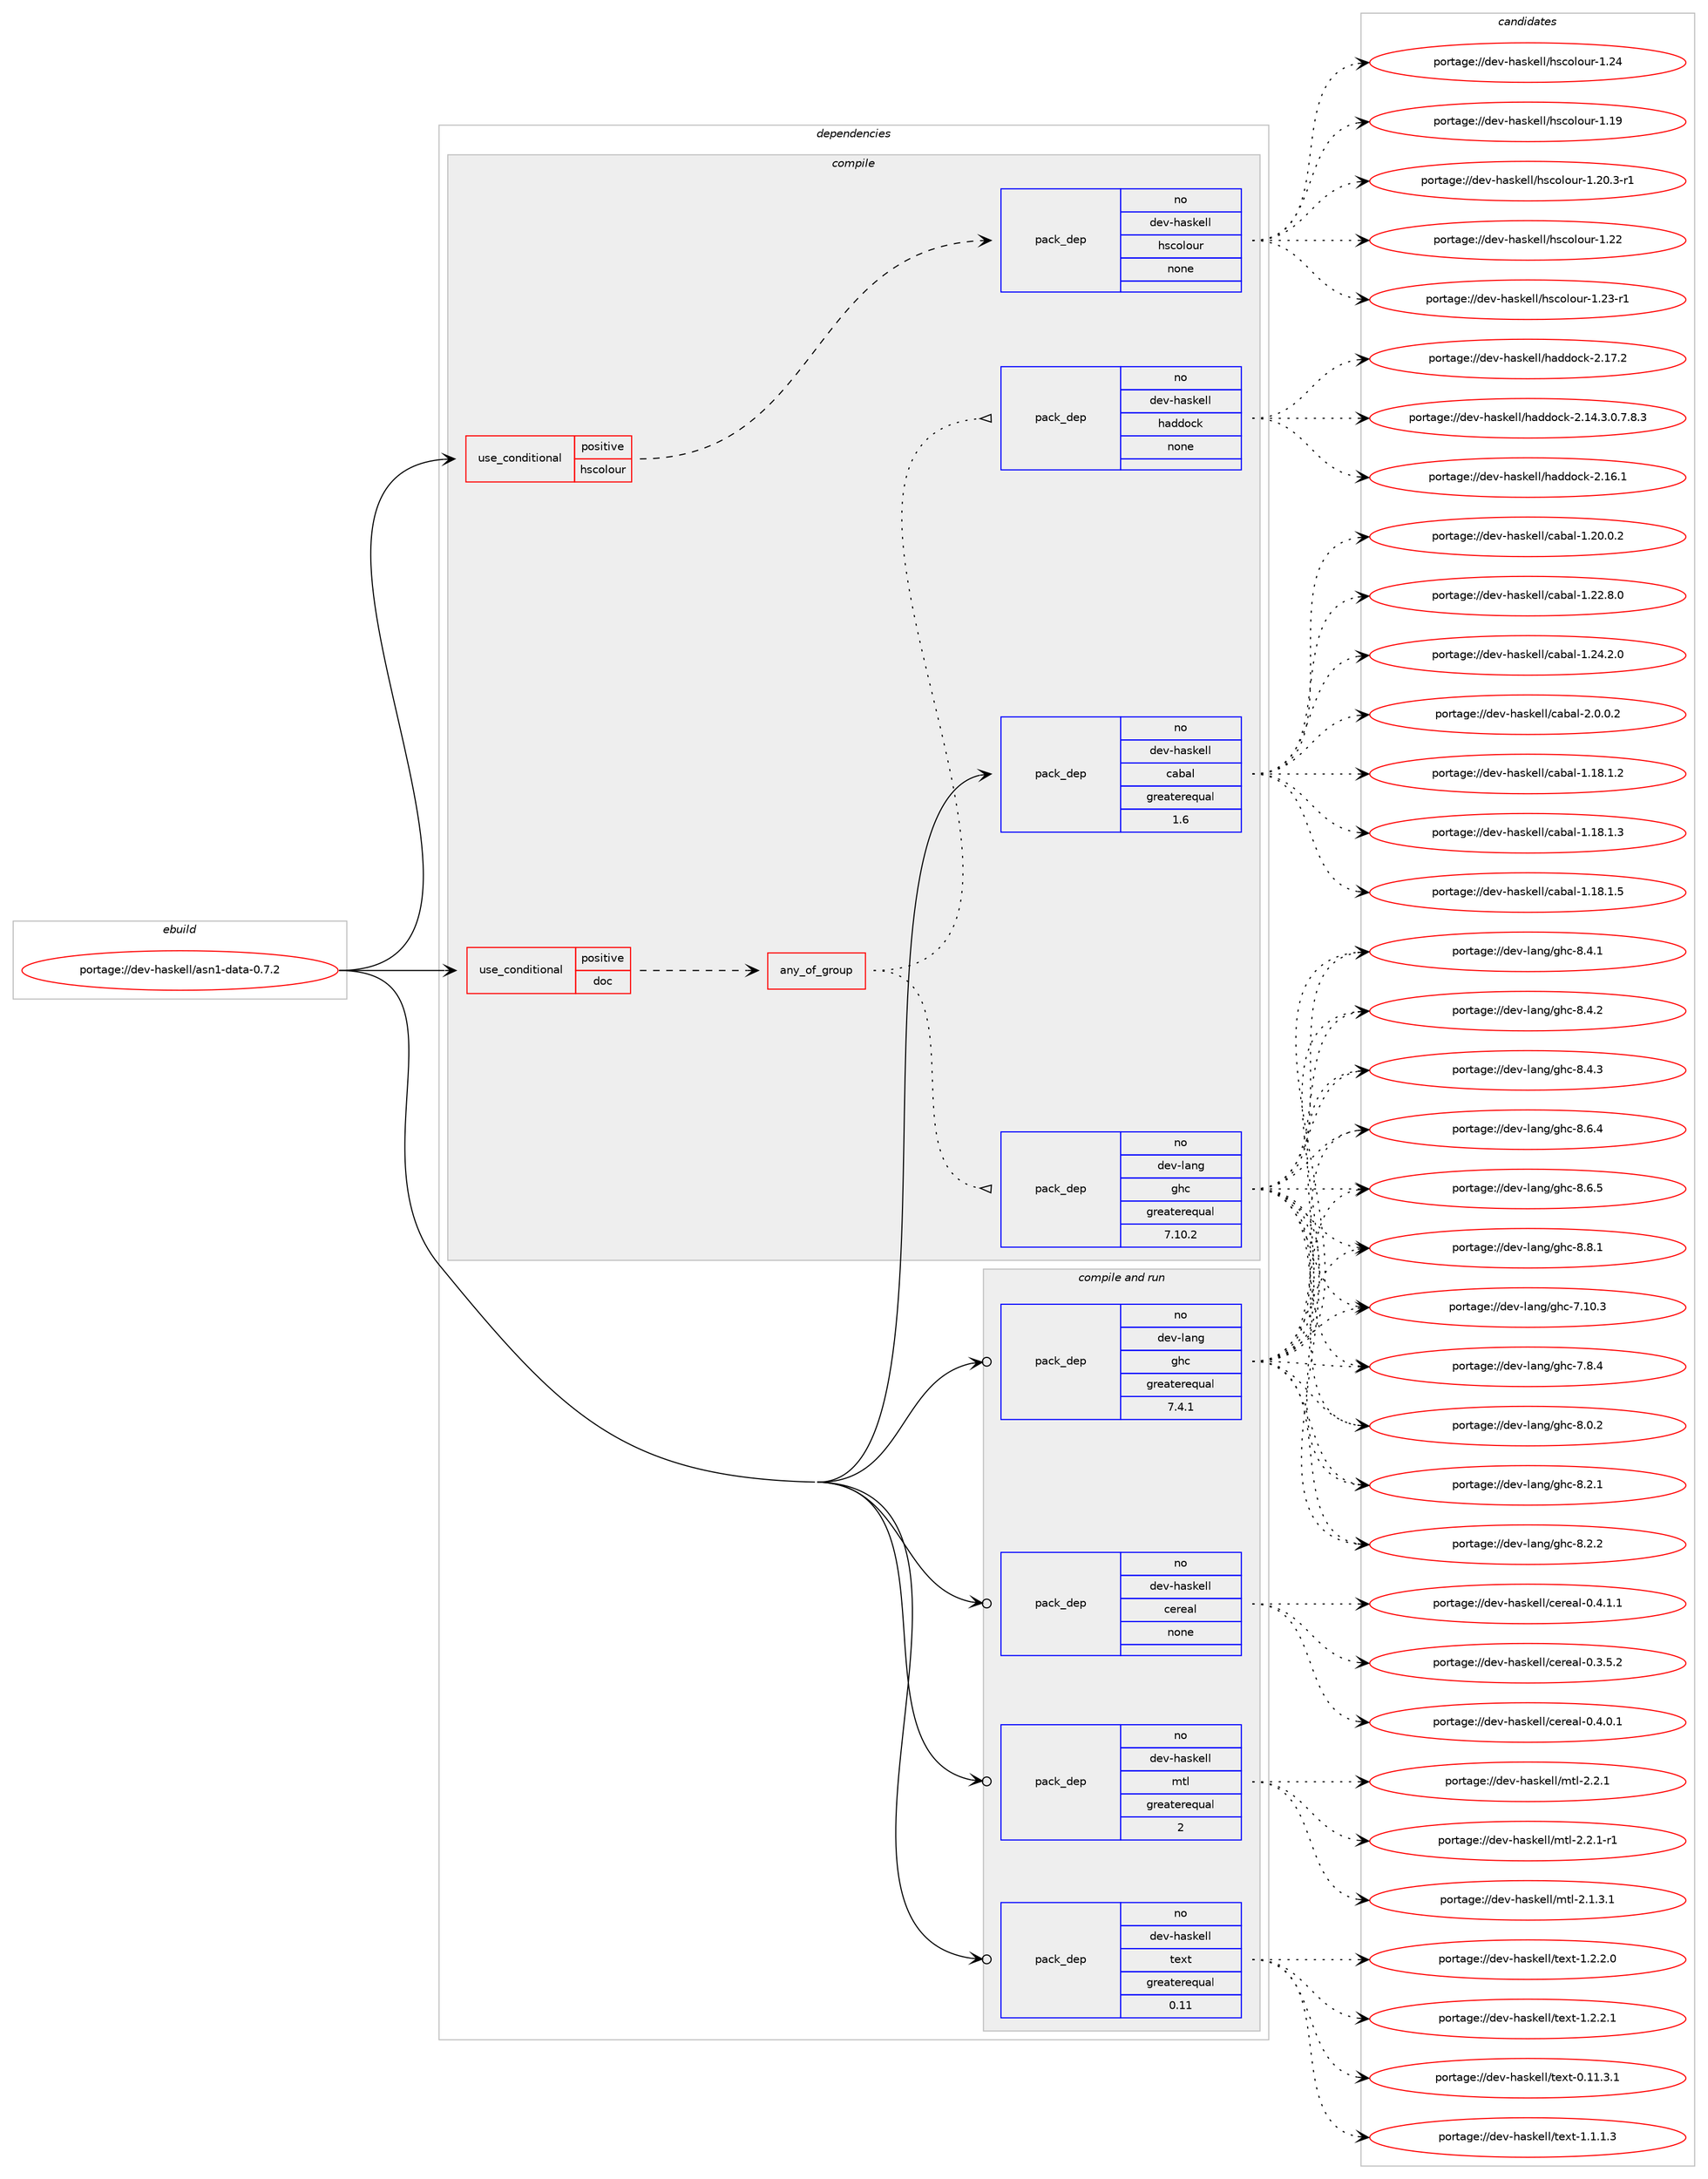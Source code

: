digraph prolog {

# *************
# Graph options
# *************

newrank=true;
concentrate=true;
compound=true;
graph [rankdir=LR,fontname=Helvetica,fontsize=10,ranksep=1.5];#, ranksep=2.5, nodesep=0.2];
edge  [arrowhead=vee];
node  [fontname=Helvetica,fontsize=10];

# **********
# The ebuild
# **********

subgraph cluster_leftcol {
color=gray;
rank=same;
label=<<i>ebuild</i>>;
id [label="portage://dev-haskell/asn1-data-0.7.2", color=red, width=4, href="../dev-haskell/asn1-data-0.7.2.svg"];
}

# ****************
# The dependencies
# ****************

subgraph cluster_midcol {
color=gray;
label=<<i>dependencies</i>>;
subgraph cluster_compile {
fillcolor="#eeeeee";
style=filled;
label=<<i>compile</i>>;
subgraph cond14155 {
dependency61576 [label=<<TABLE BORDER="0" CELLBORDER="1" CELLSPACING="0" CELLPADDING="4"><TR><TD ROWSPAN="3" CELLPADDING="10">use_conditional</TD></TR><TR><TD>positive</TD></TR><TR><TD>doc</TD></TR></TABLE>>, shape=none, color=red];
subgraph any1312 {
dependency61577 [label=<<TABLE BORDER="0" CELLBORDER="1" CELLSPACING="0" CELLPADDING="4"><TR><TD CELLPADDING="10">any_of_group</TD></TR></TABLE>>, shape=none, color=red];subgraph pack46052 {
dependency61578 [label=<<TABLE BORDER="0" CELLBORDER="1" CELLSPACING="0" CELLPADDING="4" WIDTH="220"><TR><TD ROWSPAN="6" CELLPADDING="30">pack_dep</TD></TR><TR><TD WIDTH="110">no</TD></TR><TR><TD>dev-haskell</TD></TR><TR><TD>haddock</TD></TR><TR><TD>none</TD></TR><TR><TD></TD></TR></TABLE>>, shape=none, color=blue];
}
dependency61577:e -> dependency61578:w [weight=20,style="dotted",arrowhead="oinv"];
subgraph pack46053 {
dependency61579 [label=<<TABLE BORDER="0" CELLBORDER="1" CELLSPACING="0" CELLPADDING="4" WIDTH="220"><TR><TD ROWSPAN="6" CELLPADDING="30">pack_dep</TD></TR><TR><TD WIDTH="110">no</TD></TR><TR><TD>dev-lang</TD></TR><TR><TD>ghc</TD></TR><TR><TD>greaterequal</TD></TR><TR><TD>7.10.2</TD></TR></TABLE>>, shape=none, color=blue];
}
dependency61577:e -> dependency61579:w [weight=20,style="dotted",arrowhead="oinv"];
}
dependency61576:e -> dependency61577:w [weight=20,style="dashed",arrowhead="vee"];
}
id:e -> dependency61576:w [weight=20,style="solid",arrowhead="vee"];
subgraph cond14156 {
dependency61580 [label=<<TABLE BORDER="0" CELLBORDER="1" CELLSPACING="0" CELLPADDING="4"><TR><TD ROWSPAN="3" CELLPADDING="10">use_conditional</TD></TR><TR><TD>positive</TD></TR><TR><TD>hscolour</TD></TR></TABLE>>, shape=none, color=red];
subgraph pack46054 {
dependency61581 [label=<<TABLE BORDER="0" CELLBORDER="1" CELLSPACING="0" CELLPADDING="4" WIDTH="220"><TR><TD ROWSPAN="6" CELLPADDING="30">pack_dep</TD></TR><TR><TD WIDTH="110">no</TD></TR><TR><TD>dev-haskell</TD></TR><TR><TD>hscolour</TD></TR><TR><TD>none</TD></TR><TR><TD></TD></TR></TABLE>>, shape=none, color=blue];
}
dependency61580:e -> dependency61581:w [weight=20,style="dashed",arrowhead="vee"];
}
id:e -> dependency61580:w [weight=20,style="solid",arrowhead="vee"];
subgraph pack46055 {
dependency61582 [label=<<TABLE BORDER="0" CELLBORDER="1" CELLSPACING="0" CELLPADDING="4" WIDTH="220"><TR><TD ROWSPAN="6" CELLPADDING="30">pack_dep</TD></TR><TR><TD WIDTH="110">no</TD></TR><TR><TD>dev-haskell</TD></TR><TR><TD>cabal</TD></TR><TR><TD>greaterequal</TD></TR><TR><TD>1.6</TD></TR></TABLE>>, shape=none, color=blue];
}
id:e -> dependency61582:w [weight=20,style="solid",arrowhead="vee"];
}
subgraph cluster_compileandrun {
fillcolor="#eeeeee";
style=filled;
label=<<i>compile and run</i>>;
subgraph pack46056 {
dependency61583 [label=<<TABLE BORDER="0" CELLBORDER="1" CELLSPACING="0" CELLPADDING="4" WIDTH="220"><TR><TD ROWSPAN="6" CELLPADDING="30">pack_dep</TD></TR><TR><TD WIDTH="110">no</TD></TR><TR><TD>dev-haskell</TD></TR><TR><TD>cereal</TD></TR><TR><TD>none</TD></TR><TR><TD></TD></TR></TABLE>>, shape=none, color=blue];
}
id:e -> dependency61583:w [weight=20,style="solid",arrowhead="odotvee"];
subgraph pack46057 {
dependency61584 [label=<<TABLE BORDER="0" CELLBORDER="1" CELLSPACING="0" CELLPADDING="4" WIDTH="220"><TR><TD ROWSPAN="6" CELLPADDING="30">pack_dep</TD></TR><TR><TD WIDTH="110">no</TD></TR><TR><TD>dev-haskell</TD></TR><TR><TD>mtl</TD></TR><TR><TD>greaterequal</TD></TR><TR><TD>2</TD></TR></TABLE>>, shape=none, color=blue];
}
id:e -> dependency61584:w [weight=20,style="solid",arrowhead="odotvee"];
subgraph pack46058 {
dependency61585 [label=<<TABLE BORDER="0" CELLBORDER="1" CELLSPACING="0" CELLPADDING="4" WIDTH="220"><TR><TD ROWSPAN="6" CELLPADDING="30">pack_dep</TD></TR><TR><TD WIDTH="110">no</TD></TR><TR><TD>dev-haskell</TD></TR><TR><TD>text</TD></TR><TR><TD>greaterequal</TD></TR><TR><TD>0.11</TD></TR></TABLE>>, shape=none, color=blue];
}
id:e -> dependency61585:w [weight=20,style="solid",arrowhead="odotvee"];
subgraph pack46059 {
dependency61586 [label=<<TABLE BORDER="0" CELLBORDER="1" CELLSPACING="0" CELLPADDING="4" WIDTH="220"><TR><TD ROWSPAN="6" CELLPADDING="30">pack_dep</TD></TR><TR><TD WIDTH="110">no</TD></TR><TR><TD>dev-lang</TD></TR><TR><TD>ghc</TD></TR><TR><TD>greaterequal</TD></TR><TR><TD>7.4.1</TD></TR></TABLE>>, shape=none, color=blue];
}
id:e -> dependency61586:w [weight=20,style="solid",arrowhead="odotvee"];
}
subgraph cluster_run {
fillcolor="#eeeeee";
style=filled;
label=<<i>run</i>>;
}
}

# **************
# The candidates
# **************

subgraph cluster_choices {
rank=same;
color=gray;
label=<<i>candidates</i>>;

subgraph choice46052 {
color=black;
nodesep=1;
choiceportage1001011184510497115107101108108471049710010011199107455046495246514648465546564651 [label="portage://dev-haskell/haddock-2.14.3.0.7.8.3", color=red, width=4,href="../dev-haskell/haddock-2.14.3.0.7.8.3.svg"];
choiceportage100101118451049711510710110810847104971001001119910745504649544649 [label="portage://dev-haskell/haddock-2.16.1", color=red, width=4,href="../dev-haskell/haddock-2.16.1.svg"];
choiceportage100101118451049711510710110810847104971001001119910745504649554650 [label="portage://dev-haskell/haddock-2.17.2", color=red, width=4,href="../dev-haskell/haddock-2.17.2.svg"];
dependency61578:e -> choiceportage1001011184510497115107101108108471049710010011199107455046495246514648465546564651:w [style=dotted,weight="100"];
dependency61578:e -> choiceportage100101118451049711510710110810847104971001001119910745504649544649:w [style=dotted,weight="100"];
dependency61578:e -> choiceportage100101118451049711510710110810847104971001001119910745504649554650:w [style=dotted,weight="100"];
}
subgraph choice46053 {
color=black;
nodesep=1;
choiceportage1001011184510897110103471031049945554649484651 [label="portage://dev-lang/ghc-7.10.3", color=red, width=4,href="../dev-lang/ghc-7.10.3.svg"];
choiceportage10010111845108971101034710310499455546564652 [label="portage://dev-lang/ghc-7.8.4", color=red, width=4,href="../dev-lang/ghc-7.8.4.svg"];
choiceportage10010111845108971101034710310499455646484650 [label="portage://dev-lang/ghc-8.0.2", color=red, width=4,href="../dev-lang/ghc-8.0.2.svg"];
choiceportage10010111845108971101034710310499455646504649 [label="portage://dev-lang/ghc-8.2.1", color=red, width=4,href="../dev-lang/ghc-8.2.1.svg"];
choiceportage10010111845108971101034710310499455646504650 [label="portage://dev-lang/ghc-8.2.2", color=red, width=4,href="../dev-lang/ghc-8.2.2.svg"];
choiceportage10010111845108971101034710310499455646524649 [label="portage://dev-lang/ghc-8.4.1", color=red, width=4,href="../dev-lang/ghc-8.4.1.svg"];
choiceportage10010111845108971101034710310499455646524650 [label="portage://dev-lang/ghc-8.4.2", color=red, width=4,href="../dev-lang/ghc-8.4.2.svg"];
choiceportage10010111845108971101034710310499455646524651 [label="portage://dev-lang/ghc-8.4.3", color=red, width=4,href="../dev-lang/ghc-8.4.3.svg"];
choiceportage10010111845108971101034710310499455646544652 [label="portage://dev-lang/ghc-8.6.4", color=red, width=4,href="../dev-lang/ghc-8.6.4.svg"];
choiceportage10010111845108971101034710310499455646544653 [label="portage://dev-lang/ghc-8.6.5", color=red, width=4,href="../dev-lang/ghc-8.6.5.svg"];
choiceportage10010111845108971101034710310499455646564649 [label="portage://dev-lang/ghc-8.8.1", color=red, width=4,href="../dev-lang/ghc-8.8.1.svg"];
dependency61579:e -> choiceportage1001011184510897110103471031049945554649484651:w [style=dotted,weight="100"];
dependency61579:e -> choiceportage10010111845108971101034710310499455546564652:w [style=dotted,weight="100"];
dependency61579:e -> choiceportage10010111845108971101034710310499455646484650:w [style=dotted,weight="100"];
dependency61579:e -> choiceportage10010111845108971101034710310499455646504649:w [style=dotted,weight="100"];
dependency61579:e -> choiceportage10010111845108971101034710310499455646504650:w [style=dotted,weight="100"];
dependency61579:e -> choiceportage10010111845108971101034710310499455646524649:w [style=dotted,weight="100"];
dependency61579:e -> choiceportage10010111845108971101034710310499455646524650:w [style=dotted,weight="100"];
dependency61579:e -> choiceportage10010111845108971101034710310499455646524651:w [style=dotted,weight="100"];
dependency61579:e -> choiceportage10010111845108971101034710310499455646544652:w [style=dotted,weight="100"];
dependency61579:e -> choiceportage10010111845108971101034710310499455646544653:w [style=dotted,weight="100"];
dependency61579:e -> choiceportage10010111845108971101034710310499455646564649:w [style=dotted,weight="100"];
}
subgraph choice46054 {
color=black;
nodesep=1;
choiceportage100101118451049711510710110810847104115991111081111171144549464957 [label="portage://dev-haskell/hscolour-1.19", color=red, width=4,href="../dev-haskell/hscolour-1.19.svg"];
choiceportage10010111845104971151071011081084710411599111108111117114454946504846514511449 [label="portage://dev-haskell/hscolour-1.20.3-r1", color=red, width=4,href="../dev-haskell/hscolour-1.20.3-r1.svg"];
choiceportage100101118451049711510710110810847104115991111081111171144549465050 [label="portage://dev-haskell/hscolour-1.22", color=red, width=4,href="../dev-haskell/hscolour-1.22.svg"];
choiceportage1001011184510497115107101108108471041159911110811111711445494650514511449 [label="portage://dev-haskell/hscolour-1.23-r1", color=red, width=4,href="../dev-haskell/hscolour-1.23-r1.svg"];
choiceportage100101118451049711510710110810847104115991111081111171144549465052 [label="portage://dev-haskell/hscolour-1.24", color=red, width=4,href="../dev-haskell/hscolour-1.24.svg"];
dependency61581:e -> choiceportage100101118451049711510710110810847104115991111081111171144549464957:w [style=dotted,weight="100"];
dependency61581:e -> choiceportage10010111845104971151071011081084710411599111108111117114454946504846514511449:w [style=dotted,weight="100"];
dependency61581:e -> choiceportage100101118451049711510710110810847104115991111081111171144549465050:w [style=dotted,weight="100"];
dependency61581:e -> choiceportage1001011184510497115107101108108471041159911110811111711445494650514511449:w [style=dotted,weight="100"];
dependency61581:e -> choiceportage100101118451049711510710110810847104115991111081111171144549465052:w [style=dotted,weight="100"];
}
subgraph choice46055 {
color=black;
nodesep=1;
choiceportage10010111845104971151071011081084799979897108454946495646494650 [label="portage://dev-haskell/cabal-1.18.1.2", color=red, width=4,href="../dev-haskell/cabal-1.18.1.2.svg"];
choiceportage10010111845104971151071011081084799979897108454946495646494651 [label="portage://dev-haskell/cabal-1.18.1.3", color=red, width=4,href="../dev-haskell/cabal-1.18.1.3.svg"];
choiceportage10010111845104971151071011081084799979897108454946495646494653 [label="portage://dev-haskell/cabal-1.18.1.5", color=red, width=4,href="../dev-haskell/cabal-1.18.1.5.svg"];
choiceportage10010111845104971151071011081084799979897108454946504846484650 [label="portage://dev-haskell/cabal-1.20.0.2", color=red, width=4,href="../dev-haskell/cabal-1.20.0.2.svg"];
choiceportage10010111845104971151071011081084799979897108454946505046564648 [label="portage://dev-haskell/cabal-1.22.8.0", color=red, width=4,href="../dev-haskell/cabal-1.22.8.0.svg"];
choiceportage10010111845104971151071011081084799979897108454946505246504648 [label="portage://dev-haskell/cabal-1.24.2.0", color=red, width=4,href="../dev-haskell/cabal-1.24.2.0.svg"];
choiceportage100101118451049711510710110810847999798971084550464846484650 [label="portage://dev-haskell/cabal-2.0.0.2", color=red, width=4,href="../dev-haskell/cabal-2.0.0.2.svg"];
dependency61582:e -> choiceportage10010111845104971151071011081084799979897108454946495646494650:w [style=dotted,weight="100"];
dependency61582:e -> choiceportage10010111845104971151071011081084799979897108454946495646494651:w [style=dotted,weight="100"];
dependency61582:e -> choiceportage10010111845104971151071011081084799979897108454946495646494653:w [style=dotted,weight="100"];
dependency61582:e -> choiceportage10010111845104971151071011081084799979897108454946504846484650:w [style=dotted,weight="100"];
dependency61582:e -> choiceportage10010111845104971151071011081084799979897108454946505046564648:w [style=dotted,weight="100"];
dependency61582:e -> choiceportage10010111845104971151071011081084799979897108454946505246504648:w [style=dotted,weight="100"];
dependency61582:e -> choiceportage100101118451049711510710110810847999798971084550464846484650:w [style=dotted,weight="100"];
}
subgraph choice46056 {
color=black;
nodesep=1;
choiceportage10010111845104971151071011081084799101114101971084548465146534650 [label="portage://dev-haskell/cereal-0.3.5.2", color=red, width=4,href="../dev-haskell/cereal-0.3.5.2.svg"];
choiceportage10010111845104971151071011081084799101114101971084548465246484649 [label="portage://dev-haskell/cereal-0.4.0.1", color=red, width=4,href="../dev-haskell/cereal-0.4.0.1.svg"];
choiceportage10010111845104971151071011081084799101114101971084548465246494649 [label="portage://dev-haskell/cereal-0.4.1.1", color=red, width=4,href="../dev-haskell/cereal-0.4.1.1.svg"];
dependency61583:e -> choiceportage10010111845104971151071011081084799101114101971084548465146534650:w [style=dotted,weight="100"];
dependency61583:e -> choiceportage10010111845104971151071011081084799101114101971084548465246484649:w [style=dotted,weight="100"];
dependency61583:e -> choiceportage10010111845104971151071011081084799101114101971084548465246494649:w [style=dotted,weight="100"];
}
subgraph choice46057 {
color=black;
nodesep=1;
choiceportage1001011184510497115107101108108471091161084550464946514649 [label="portage://dev-haskell/mtl-2.1.3.1", color=red, width=4,href="../dev-haskell/mtl-2.1.3.1.svg"];
choiceportage100101118451049711510710110810847109116108455046504649 [label="portage://dev-haskell/mtl-2.2.1", color=red, width=4,href="../dev-haskell/mtl-2.2.1.svg"];
choiceportage1001011184510497115107101108108471091161084550465046494511449 [label="portage://dev-haskell/mtl-2.2.1-r1", color=red, width=4,href="../dev-haskell/mtl-2.2.1-r1.svg"];
dependency61584:e -> choiceportage1001011184510497115107101108108471091161084550464946514649:w [style=dotted,weight="100"];
dependency61584:e -> choiceportage100101118451049711510710110810847109116108455046504649:w [style=dotted,weight="100"];
dependency61584:e -> choiceportage1001011184510497115107101108108471091161084550465046494511449:w [style=dotted,weight="100"];
}
subgraph choice46058 {
color=black;
nodesep=1;
choiceportage100101118451049711510710110810847116101120116454846494946514649 [label="portage://dev-haskell/text-0.11.3.1", color=red, width=4,href="../dev-haskell/text-0.11.3.1.svg"];
choiceportage1001011184510497115107101108108471161011201164549464946494651 [label="portage://dev-haskell/text-1.1.1.3", color=red, width=4,href="../dev-haskell/text-1.1.1.3.svg"];
choiceportage1001011184510497115107101108108471161011201164549465046504648 [label="portage://dev-haskell/text-1.2.2.0", color=red, width=4,href="../dev-haskell/text-1.2.2.0.svg"];
choiceportage1001011184510497115107101108108471161011201164549465046504649 [label="portage://dev-haskell/text-1.2.2.1", color=red, width=4,href="../dev-haskell/text-1.2.2.1.svg"];
dependency61585:e -> choiceportage100101118451049711510710110810847116101120116454846494946514649:w [style=dotted,weight="100"];
dependency61585:e -> choiceportage1001011184510497115107101108108471161011201164549464946494651:w [style=dotted,weight="100"];
dependency61585:e -> choiceportage1001011184510497115107101108108471161011201164549465046504648:w [style=dotted,weight="100"];
dependency61585:e -> choiceportage1001011184510497115107101108108471161011201164549465046504649:w [style=dotted,weight="100"];
}
subgraph choice46059 {
color=black;
nodesep=1;
choiceportage1001011184510897110103471031049945554649484651 [label="portage://dev-lang/ghc-7.10.3", color=red, width=4,href="../dev-lang/ghc-7.10.3.svg"];
choiceportage10010111845108971101034710310499455546564652 [label="portage://dev-lang/ghc-7.8.4", color=red, width=4,href="../dev-lang/ghc-7.8.4.svg"];
choiceportage10010111845108971101034710310499455646484650 [label="portage://dev-lang/ghc-8.0.2", color=red, width=4,href="../dev-lang/ghc-8.0.2.svg"];
choiceportage10010111845108971101034710310499455646504649 [label="portage://dev-lang/ghc-8.2.1", color=red, width=4,href="../dev-lang/ghc-8.2.1.svg"];
choiceportage10010111845108971101034710310499455646504650 [label="portage://dev-lang/ghc-8.2.2", color=red, width=4,href="../dev-lang/ghc-8.2.2.svg"];
choiceportage10010111845108971101034710310499455646524649 [label="portage://dev-lang/ghc-8.4.1", color=red, width=4,href="../dev-lang/ghc-8.4.1.svg"];
choiceportage10010111845108971101034710310499455646524650 [label="portage://dev-lang/ghc-8.4.2", color=red, width=4,href="../dev-lang/ghc-8.4.2.svg"];
choiceportage10010111845108971101034710310499455646524651 [label="portage://dev-lang/ghc-8.4.3", color=red, width=4,href="../dev-lang/ghc-8.4.3.svg"];
choiceportage10010111845108971101034710310499455646544652 [label="portage://dev-lang/ghc-8.6.4", color=red, width=4,href="../dev-lang/ghc-8.6.4.svg"];
choiceportage10010111845108971101034710310499455646544653 [label="portage://dev-lang/ghc-8.6.5", color=red, width=4,href="../dev-lang/ghc-8.6.5.svg"];
choiceportage10010111845108971101034710310499455646564649 [label="portage://dev-lang/ghc-8.8.1", color=red, width=4,href="../dev-lang/ghc-8.8.1.svg"];
dependency61586:e -> choiceportage1001011184510897110103471031049945554649484651:w [style=dotted,weight="100"];
dependency61586:e -> choiceportage10010111845108971101034710310499455546564652:w [style=dotted,weight="100"];
dependency61586:e -> choiceportage10010111845108971101034710310499455646484650:w [style=dotted,weight="100"];
dependency61586:e -> choiceportage10010111845108971101034710310499455646504649:w [style=dotted,weight="100"];
dependency61586:e -> choiceportage10010111845108971101034710310499455646504650:w [style=dotted,weight="100"];
dependency61586:e -> choiceportage10010111845108971101034710310499455646524649:w [style=dotted,weight="100"];
dependency61586:e -> choiceportage10010111845108971101034710310499455646524650:w [style=dotted,weight="100"];
dependency61586:e -> choiceportage10010111845108971101034710310499455646524651:w [style=dotted,weight="100"];
dependency61586:e -> choiceportage10010111845108971101034710310499455646544652:w [style=dotted,weight="100"];
dependency61586:e -> choiceportage10010111845108971101034710310499455646544653:w [style=dotted,weight="100"];
dependency61586:e -> choiceportage10010111845108971101034710310499455646564649:w [style=dotted,weight="100"];
}
}

}
